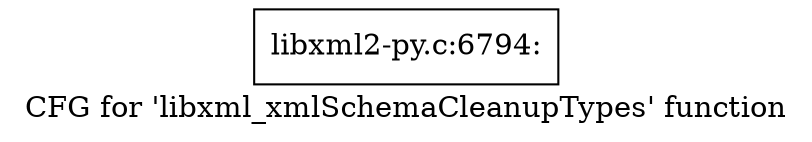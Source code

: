 digraph "CFG for 'libxml_xmlSchemaCleanupTypes' function" {
	label="CFG for 'libxml_xmlSchemaCleanupTypes' function";

	Node0x4284a60 [shape=record,label="{libxml2-py.c:6794:}"];
}

